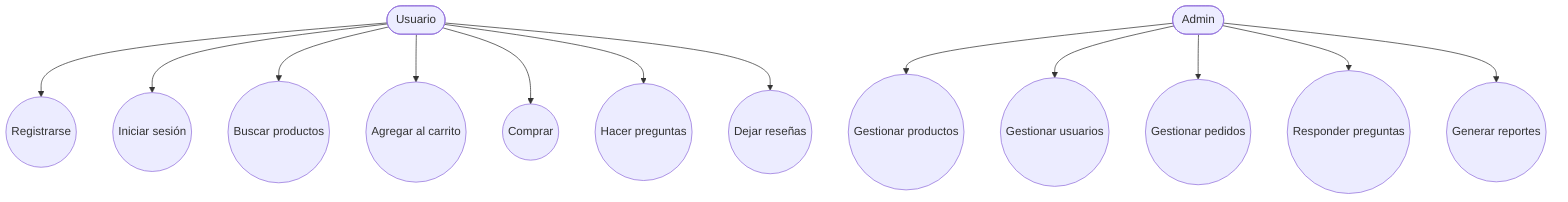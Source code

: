 flowchart TD
  Usuario([Usuario])
  Admin([Admin])
  Registrarse((Registrarse))
  IniciarSesion((Iniciar sesión))
  BuscarProductos((Buscar productos))
  AgregarCarrito((Agregar al carrito))
  Comprar((Comprar))
  HacerPreguntas((Hacer preguntas))
  DejarResenas((Dejar reseñas))
  GestionarProductos((Gestionar productos))
  GestionarUsuarios((Gestionar usuarios))
  GestionarPedidos((Gestionar pedidos))
  ResponderPreguntas((Responder preguntas))
  GenerarReportes((Generar reportes))

  Usuario --> Registrarse
  Usuario --> IniciarSesion
  Usuario --> BuscarProductos
  Usuario --> AgregarCarrito
  Usuario --> Comprar
  Usuario --> HacerPreguntas
  Usuario --> DejarResenas
  Admin --> GestionarProductos
  Admin --> GestionarUsuarios
  Admin --> GestionarPedidos
  Admin --> ResponderPreguntas
  Admin --> GenerarReportes